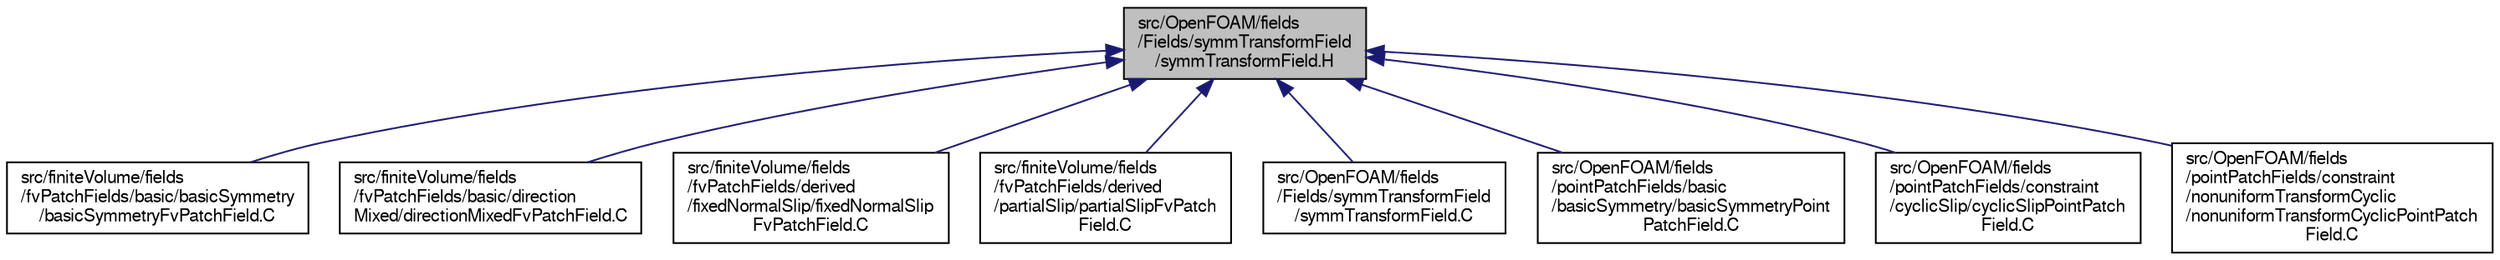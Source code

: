 digraph "src/OpenFOAM/fields/Fields/symmTransformField/symmTransformField.H"
{
  bgcolor="transparent";
  edge [fontname="FreeSans",fontsize="10",labelfontname="FreeSans",labelfontsize="10"];
  node [fontname="FreeSans",fontsize="10",shape=record];
  Node99 [label="src/OpenFOAM/fields\l/Fields/symmTransformField\l/symmTransformField.H",height=0.2,width=0.4,color="black", fillcolor="grey75", style="filled", fontcolor="black"];
  Node99 -> Node100 [dir="back",color="midnightblue",fontsize="10",style="solid",fontname="FreeSans"];
  Node100 [label="src/finiteVolume/fields\l/fvPatchFields/basic/basicSymmetry\l/basicSymmetryFvPatchField.C",height=0.2,width=0.4,color="black",URL="$a01403.html"];
  Node99 -> Node101 [dir="back",color="midnightblue",fontsize="10",style="solid",fontname="FreeSans"];
  Node101 [label="src/finiteVolume/fields\l/fvPatchFields/basic/direction\lMixed/directionMixedFvPatchField.C",height=0.2,width=0.4,color="black",URL="$a01445.html"];
  Node99 -> Node102 [dir="back",color="midnightblue",fontsize="10",style="solid",fontname="FreeSans"];
  Node102 [label="src/finiteVolume/fields\l/fvPatchFields/derived\l/fixedNormalSlip/fixedNormalSlip\lFvPatchField.C",height=0.2,width=0.4,color="black",URL="$a01928.html"];
  Node99 -> Node103 [dir="back",color="midnightblue",fontsize="10",style="solid",fontname="FreeSans"];
  Node103 [label="src/finiteVolume/fields\l/fvPatchFields/derived\l/partialSlip/partialSlipFvPatch\lField.C",height=0.2,width=0.4,color="black",URL="$a02144.html"];
  Node99 -> Node104 [dir="back",color="midnightblue",fontsize="10",style="solid",fontname="FreeSans"];
  Node104 [label="src/OpenFOAM/fields\l/Fields/symmTransformField\l/symmTransformField.C",height=0.2,width=0.4,color="black",URL="$a09707.html"];
  Node99 -> Node105 [dir="back",color="midnightblue",fontsize="10",style="solid",fontname="FreeSans"];
  Node105 [label="src/OpenFOAM/fields\l/pointPatchFields/basic\l/basicSymmetry/basicSymmetryPoint\lPatchField.C",height=0.2,width=0.4,color="black",URL="$a09899.html"];
  Node99 -> Node106 [dir="back",color="midnightblue",fontsize="10",style="solid",fontname="FreeSans"];
  Node106 [label="src/OpenFOAM/fields\l/pointPatchFields/constraint\l/cyclicSlip/cyclicSlipPointPatch\lField.C",height=0.2,width=0.4,color="black",URL="$a09977.html"];
  Node99 -> Node107 [dir="back",color="midnightblue",fontsize="10",style="solid",fontname="FreeSans"];
  Node107 [label="src/OpenFOAM/fields\l/pointPatchFields/constraint\l/nonuniformTransformCyclic\l/nonuniformTransformCyclicPointPatch\lField.C",height=0.2,width=0.4,color="black",URL="$a10001.html"];
}
